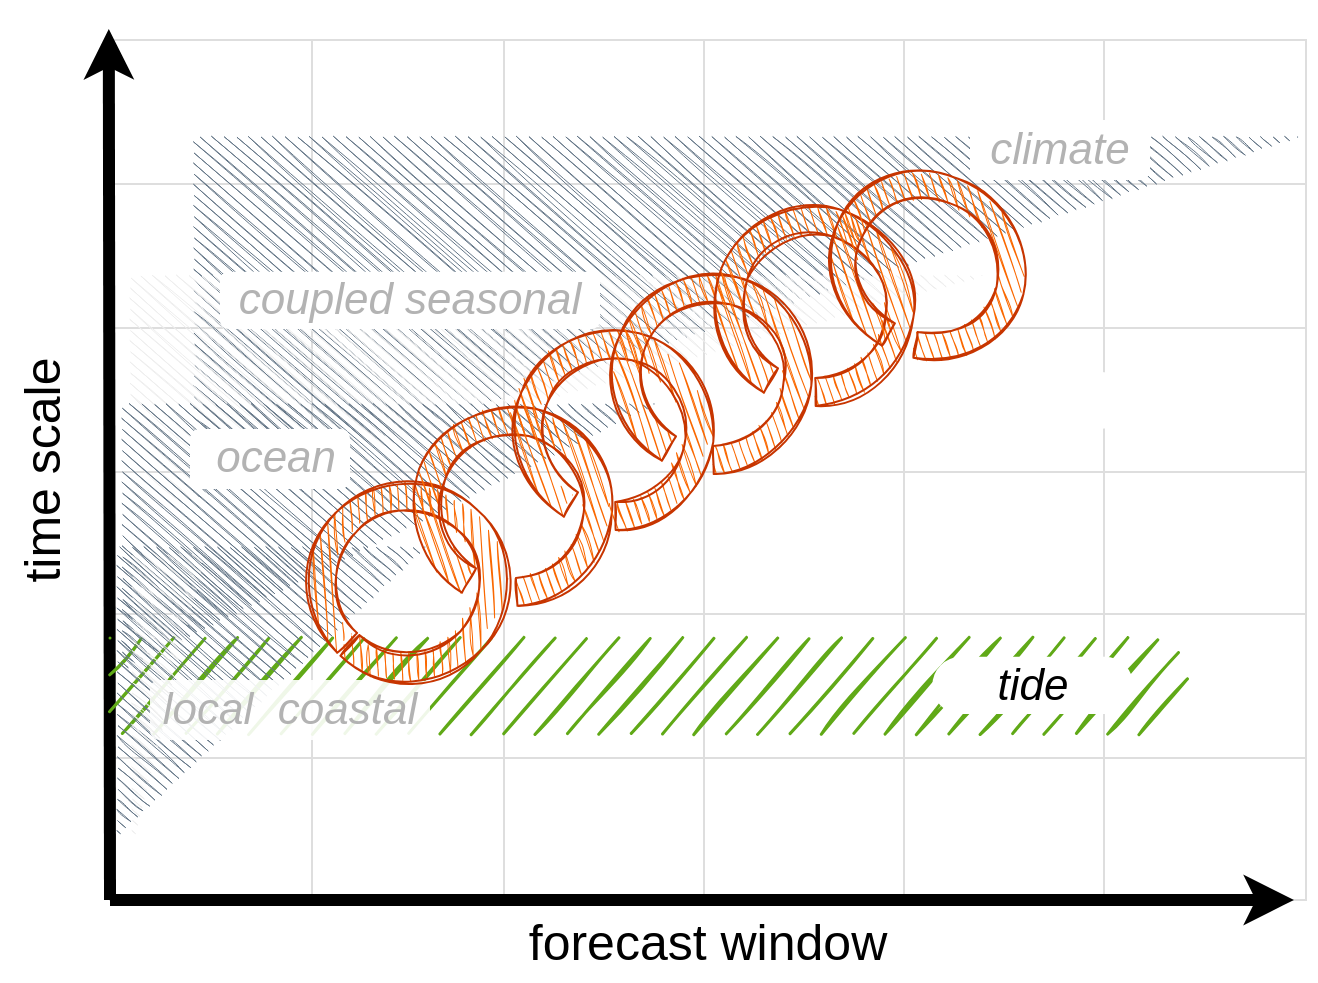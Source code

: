 <mxfile version="14.5.4" type="device"><diagram id="CAQSENRCfBzuByM92FGj" name="Page-1"><mxGraphModel dx="609" dy="758" grid="1" gridSize="10" guides="1" tooltips="1" connect="1" arrows="1" fold="1" page="1" pageScale="1" pageWidth="700" pageHeight="500" math="0" shadow="0"><root><mxCell id="0"/><mxCell id="1" parent="0"/><mxCell id="mOyNn-RpRxgnKOOAG1SQ-62" value="" style="group" parent="1" vertex="1" connectable="0"><mxGeometry x="710" y="30" width="653" height="470" as="geometry"/></mxCell><mxCell id="mOyNn-RpRxgnKOOAG1SQ-52" value="&lt;font style=&quot;font-size: 25px&quot;&gt;forecast window&lt;br&gt;&lt;/font&gt;" style="text;html=1;strokeColor=none;fillColor=none;align=center;verticalAlign=middle;whiteSpace=wrap;rounded=0;" parent="mOyNn-RpRxgnKOOAG1SQ-62" vertex="1"><mxGeometry x="229" y="430" width="250" height="40" as="geometry"/></mxCell><mxCell id="mOyNn-RpRxgnKOOAG1SQ-53" value="&lt;div style=&quot;font-size: 25px&quot;&gt;&lt;font style=&quot;font-size: 25px&quot;&gt;time scale&lt;/font&gt;&lt;/div&gt;" style="text;html=1;strokeColor=none;fillColor=none;align=center;verticalAlign=middle;whiteSpace=wrap;rounded=0;rotation=-90;" parent="mOyNn-RpRxgnKOOAG1SQ-62" vertex="1"><mxGeometry x="-105" y="195" width="250" height="40" as="geometry"/></mxCell><mxCell id="mOyNn-RpRxgnKOOAG1SQ-55" value="" style="group" parent="mOyNn-RpRxgnKOOAG1SQ-62" vertex="1" connectable="0"><mxGeometry x="115" y="147.5" width="215" height="175" as="geometry"/></mxCell><mxCell id="mOyNn-RpRxgnKOOAG1SQ-49" value="" style="verticalLabelPosition=bottom;verticalAlign=top;html=1;shape=mxgraph.basic.orthogonal_triangle;strokeColor=#666666;rotation=90;fillColor=#f5f5f5;fontColor=#333333;align=center;" parent="mOyNn-RpRxgnKOOAG1SQ-55" vertex="1"><mxGeometry x="20" y="-20" width="175" height="215" as="geometry"/></mxCell><mxCell id="mOyNn-RpRxgnKOOAG1SQ-54" value="&lt;div style=&quot;font-size: 20px&quot;&gt;&lt;font style=&quot;font-size: 20px&quot;&gt;mesoscale&lt;/font&gt;&lt;/div&gt;&lt;div style=&quot;font-size: 20px&quot;&gt;&lt;font style=&quot;font-size: 20px&quot;&gt;ocean&lt;/font&gt;&lt;/div&gt;" style="text;html=1;strokeColor=none;fillColor=none;align=center;verticalAlign=middle;whiteSpace=wrap;rounded=0;" parent="mOyNn-RpRxgnKOOAG1SQ-55" vertex="1"><mxGeometry x="15" y="30" width="110" height="40" as="geometry"/></mxCell><mxCell id="mOyNn-RpRxgnKOOAG1SQ-56" value="" style="group" parent="mOyNn-RpRxgnKOOAG1SQ-62" vertex="1" connectable="0"><mxGeometry x="145" y="40" width="315" height="180" as="geometry"/></mxCell><mxCell id="mOyNn-RpRxgnKOOAG1SQ-57" value="" style="verticalLabelPosition=bottom;verticalAlign=top;html=1;shape=mxgraph.basic.orthogonal_triangle;strokeColor=#666666;rotation=90;fillColor=#f5f5f5;fontColor=#333333;align=center;" parent="mOyNn-RpRxgnKOOAG1SQ-56" vertex="1"><mxGeometry x="29.302" y="-20.571" width="256.395" height="221.143" as="geometry"/></mxCell><mxCell id="mOyNn-RpRxgnKOOAG1SQ-58" value="&lt;div style=&quot;font-size: 20px&quot;&gt;&lt;font style=&quot;font-size: 20px&quot;&gt;mesoscale&lt;/font&gt;&lt;/div&gt;&lt;div style=&quot;font-size: 20px&quot;&gt;&lt;font style=&quot;font-size: 20px&quot;&gt;ocean&lt;/font&gt;&lt;/div&gt;" style="text;html=1;strokeColor=none;fillColor=none;align=center;verticalAlign=middle;whiteSpace=wrap;rounded=0;" parent="mOyNn-RpRxgnKOOAG1SQ-56" vertex="1"><mxGeometry x="21.977" y="30.857" width="161.163" height="41.143" as="geometry"/></mxCell><mxCell id="mOyNn-RpRxgnKOOAG1SQ-63" value="" style="group" parent="mOyNn-RpRxgnKOOAG1SQ-62" vertex="1" connectable="0"><mxGeometry x="55.0" width="598" height="430" as="geometry"/></mxCell><mxCell id="mOyNn-RpRxgnKOOAG1SQ-1" value="" style="shape=table;html=1;whiteSpace=wrap;startSize=0;container=1;collapsible=0;childLayout=tableLayout;strokeColor=#DEDEDE;" parent="mOyNn-RpRxgnKOOAG1SQ-63" vertex="1"><mxGeometry width="598" height="430" as="geometry"/></mxCell><mxCell id="mOyNn-RpRxgnKOOAG1SQ-2" value="" style="shape=partialRectangle;html=1;whiteSpace=wrap;collapsible=0;dropTarget=0;pointerEvents=0;fillColor=none;top=0;left=0;bottom=0;right=0;points=[[0,0.5],[1,0.5]];portConstraint=eastwest;" parent="mOyNn-RpRxgnKOOAG1SQ-1" vertex="1"><mxGeometry width="598" height="72" as="geometry"/></mxCell><mxCell id="mOyNn-RpRxgnKOOAG1SQ-3" value="" style="shape=partialRectangle;html=1;whiteSpace=wrap;connectable=0;fillColor=none;top=0;left=0;bottom=0;right=0;overflow=hidden;" parent="mOyNn-RpRxgnKOOAG1SQ-2" vertex="1"><mxGeometry width="101" height="72" as="geometry"/></mxCell><mxCell id="mOyNn-RpRxgnKOOAG1SQ-4" value="" style="shape=partialRectangle;html=1;whiteSpace=wrap;connectable=0;fillColor=none;top=0;left=0;bottom=0;right=0;overflow=hidden;" parent="mOyNn-RpRxgnKOOAG1SQ-2" vertex="1"><mxGeometry x="101" width="96" height="72" as="geometry"/></mxCell><mxCell id="mOyNn-RpRxgnKOOAG1SQ-14" style="shape=partialRectangle;html=1;whiteSpace=wrap;connectable=0;fillColor=none;top=0;left=0;bottom=0;right=0;overflow=hidden;" parent="mOyNn-RpRxgnKOOAG1SQ-2" vertex="1"><mxGeometry x="197" width="100" height="72" as="geometry"/></mxCell><mxCell id="mOyNn-RpRxgnKOOAG1SQ-5" value="" style="shape=partialRectangle;html=1;whiteSpace=wrap;connectable=0;fillColor=none;top=0;left=0;bottom=0;right=0;overflow=hidden;" parent="mOyNn-RpRxgnKOOAG1SQ-2" vertex="1"><mxGeometry x="297" width="100" height="72" as="geometry"/></mxCell><mxCell id="mOyNn-RpRxgnKOOAG1SQ-27" style="shape=partialRectangle;html=1;whiteSpace=wrap;connectable=0;fillColor=none;top=0;left=0;bottom=0;right=0;overflow=hidden;" parent="mOyNn-RpRxgnKOOAG1SQ-2" vertex="1"><mxGeometry x="397" width="100" height="72" as="geometry"/></mxCell><mxCell id="mOyNn-RpRxgnKOOAG1SQ-31" style="shape=partialRectangle;html=1;whiteSpace=wrap;connectable=0;fillColor=none;top=0;left=0;bottom=0;right=0;overflow=hidden;" parent="mOyNn-RpRxgnKOOAG1SQ-2" vertex="1"><mxGeometry x="497" width="101" height="72" as="geometry"/></mxCell><mxCell id="mOyNn-RpRxgnKOOAG1SQ-17" style="shape=partialRectangle;html=1;whiteSpace=wrap;collapsible=0;dropTarget=0;pointerEvents=0;fillColor=none;top=0;left=0;bottom=0;right=0;points=[[0,0.5],[1,0.5]];portConstraint=eastwest;" parent="mOyNn-RpRxgnKOOAG1SQ-1" vertex="1"><mxGeometry y="72" width="598" height="72" as="geometry"/></mxCell><mxCell id="mOyNn-RpRxgnKOOAG1SQ-18" style="shape=partialRectangle;html=1;whiteSpace=wrap;connectable=0;fillColor=none;top=0;left=0;bottom=0;right=0;overflow=hidden;" parent="mOyNn-RpRxgnKOOAG1SQ-17" vertex="1"><mxGeometry width="101" height="72" as="geometry"/></mxCell><mxCell id="mOyNn-RpRxgnKOOAG1SQ-19" style="shape=partialRectangle;html=1;whiteSpace=wrap;connectable=0;fillColor=none;top=0;left=0;bottom=0;right=0;overflow=hidden;" parent="mOyNn-RpRxgnKOOAG1SQ-17" vertex="1"><mxGeometry x="101" width="96" height="72" as="geometry"/></mxCell><mxCell id="mOyNn-RpRxgnKOOAG1SQ-20" style="shape=partialRectangle;html=1;whiteSpace=wrap;connectable=0;fillColor=none;top=0;left=0;bottom=0;right=0;overflow=hidden;" parent="mOyNn-RpRxgnKOOAG1SQ-17" vertex="1"><mxGeometry x="197" width="100" height="72" as="geometry"/></mxCell><mxCell id="mOyNn-RpRxgnKOOAG1SQ-21" style="shape=partialRectangle;html=1;whiteSpace=wrap;connectable=0;fillColor=none;top=0;left=0;bottom=0;right=0;overflow=hidden;" parent="mOyNn-RpRxgnKOOAG1SQ-17" vertex="1"><mxGeometry x="297" width="100" height="72" as="geometry"/></mxCell><mxCell id="mOyNn-RpRxgnKOOAG1SQ-28" style="shape=partialRectangle;html=1;whiteSpace=wrap;connectable=0;fillColor=none;top=0;left=0;bottom=0;right=0;overflow=hidden;" parent="mOyNn-RpRxgnKOOAG1SQ-17" vertex="1"><mxGeometry x="397" width="100" height="72" as="geometry"/></mxCell><mxCell id="mOyNn-RpRxgnKOOAG1SQ-32" style="shape=partialRectangle;html=1;whiteSpace=wrap;connectable=0;fillColor=none;top=0;left=0;bottom=0;right=0;overflow=hidden;" parent="mOyNn-RpRxgnKOOAG1SQ-17" vertex="1"><mxGeometry x="497" width="101" height="72" as="geometry"/></mxCell><mxCell id="mOyNn-RpRxgnKOOAG1SQ-6" value="" style="shape=partialRectangle;html=1;whiteSpace=wrap;collapsible=0;dropTarget=0;pointerEvents=0;fillColor=none;top=0;left=0;bottom=0;right=0;points=[[0,0.5],[1,0.5]];portConstraint=eastwest;" parent="mOyNn-RpRxgnKOOAG1SQ-1" vertex="1"><mxGeometry y="144" width="598" height="72" as="geometry"/></mxCell><mxCell id="mOyNn-RpRxgnKOOAG1SQ-7" value="" style="shape=partialRectangle;html=1;whiteSpace=wrap;connectable=0;fillColor=none;top=0;left=0;bottom=0;right=0;overflow=hidden;" parent="mOyNn-RpRxgnKOOAG1SQ-6" vertex="1"><mxGeometry width="101" height="72" as="geometry"/></mxCell><mxCell id="mOyNn-RpRxgnKOOAG1SQ-8" value="" style="shape=partialRectangle;html=1;whiteSpace=wrap;connectable=0;fillColor=none;top=0;left=0;bottom=0;right=0;overflow=hidden;" parent="mOyNn-RpRxgnKOOAG1SQ-6" vertex="1"><mxGeometry x="101" width="96" height="72" as="geometry"/></mxCell><mxCell id="mOyNn-RpRxgnKOOAG1SQ-15" style="shape=partialRectangle;html=1;whiteSpace=wrap;connectable=0;fillColor=none;top=0;left=0;bottom=0;right=0;overflow=hidden;" parent="mOyNn-RpRxgnKOOAG1SQ-6" vertex="1"><mxGeometry x="197" width="100" height="72" as="geometry"/></mxCell><mxCell id="mOyNn-RpRxgnKOOAG1SQ-9" value="" style="shape=partialRectangle;html=1;whiteSpace=wrap;connectable=0;fillColor=none;top=0;left=0;bottom=0;right=0;overflow=hidden;" parent="mOyNn-RpRxgnKOOAG1SQ-6" vertex="1"><mxGeometry x="297" width="100" height="72" as="geometry"/></mxCell><mxCell id="mOyNn-RpRxgnKOOAG1SQ-29" style="shape=partialRectangle;html=1;whiteSpace=wrap;connectable=0;fillColor=none;top=0;left=0;bottom=0;right=0;overflow=hidden;" parent="mOyNn-RpRxgnKOOAG1SQ-6" vertex="1"><mxGeometry x="397" width="100" height="72" as="geometry"/></mxCell><mxCell id="mOyNn-RpRxgnKOOAG1SQ-33" style="shape=partialRectangle;html=1;whiteSpace=wrap;connectable=0;fillColor=none;top=0;left=0;bottom=0;right=0;overflow=hidden;" parent="mOyNn-RpRxgnKOOAG1SQ-6" vertex="1"><mxGeometry x="497" width="101" height="72" as="geometry"/></mxCell><mxCell id="mOyNn-RpRxgnKOOAG1SQ-22" style="shape=partialRectangle;html=1;whiteSpace=wrap;collapsible=0;dropTarget=0;pointerEvents=0;fillColor=none;top=0;left=0;bottom=0;right=0;points=[[0,0.5],[1,0.5]];portConstraint=eastwest;" parent="mOyNn-RpRxgnKOOAG1SQ-1" vertex="1"><mxGeometry y="216" width="598" height="71" as="geometry"/></mxCell><mxCell id="mOyNn-RpRxgnKOOAG1SQ-23" style="shape=partialRectangle;html=1;whiteSpace=wrap;connectable=0;fillColor=none;top=0;left=0;bottom=0;right=0;overflow=hidden;" parent="mOyNn-RpRxgnKOOAG1SQ-22" vertex="1"><mxGeometry width="101" height="71" as="geometry"/></mxCell><mxCell id="mOyNn-RpRxgnKOOAG1SQ-24" style="shape=partialRectangle;html=1;whiteSpace=wrap;connectable=0;fillColor=none;top=0;left=0;bottom=0;right=0;overflow=hidden;" parent="mOyNn-RpRxgnKOOAG1SQ-22" vertex="1"><mxGeometry x="101" width="96" height="71" as="geometry"/></mxCell><mxCell id="mOyNn-RpRxgnKOOAG1SQ-25" style="shape=partialRectangle;html=1;whiteSpace=wrap;connectable=0;fillColor=none;top=0;left=0;bottom=0;right=0;overflow=hidden;" parent="mOyNn-RpRxgnKOOAG1SQ-22" vertex="1"><mxGeometry x="197" width="100" height="71" as="geometry"/></mxCell><mxCell id="mOyNn-RpRxgnKOOAG1SQ-26" style="shape=partialRectangle;html=1;whiteSpace=wrap;connectable=0;fillColor=none;top=0;left=0;bottom=0;right=0;overflow=hidden;" parent="mOyNn-RpRxgnKOOAG1SQ-22" vertex="1"><mxGeometry x="297" width="100" height="71" as="geometry"/></mxCell><mxCell id="mOyNn-RpRxgnKOOAG1SQ-30" style="shape=partialRectangle;html=1;whiteSpace=wrap;connectable=0;fillColor=none;top=0;left=0;bottom=0;right=0;overflow=hidden;" parent="mOyNn-RpRxgnKOOAG1SQ-22" vertex="1"><mxGeometry x="397" width="100" height="71" as="geometry"/></mxCell><mxCell id="mOyNn-RpRxgnKOOAG1SQ-34" style="shape=partialRectangle;html=1;whiteSpace=wrap;connectable=0;fillColor=none;top=0;left=0;bottom=0;right=0;overflow=hidden;" parent="mOyNn-RpRxgnKOOAG1SQ-22" vertex="1"><mxGeometry x="497" width="101" height="71" as="geometry"/></mxCell><mxCell id="mOyNn-RpRxgnKOOAG1SQ-35" style="shape=partialRectangle;html=1;whiteSpace=wrap;collapsible=0;dropTarget=0;pointerEvents=0;fillColor=none;top=0;left=0;bottom=0;right=0;points=[[0,0.5],[1,0.5]];portConstraint=eastwest;" parent="mOyNn-RpRxgnKOOAG1SQ-1" vertex="1"><mxGeometry y="287" width="598" height="72" as="geometry"/></mxCell><mxCell id="mOyNn-RpRxgnKOOAG1SQ-36" style="shape=partialRectangle;html=1;whiteSpace=wrap;connectable=0;fillColor=none;top=0;left=0;bottom=0;right=0;overflow=hidden;" parent="mOyNn-RpRxgnKOOAG1SQ-35" vertex="1"><mxGeometry width="101" height="72" as="geometry"/></mxCell><mxCell id="mOyNn-RpRxgnKOOAG1SQ-37" style="shape=partialRectangle;html=1;whiteSpace=wrap;connectable=0;fillColor=none;top=0;left=0;bottom=0;right=0;overflow=hidden;" parent="mOyNn-RpRxgnKOOAG1SQ-35" vertex="1"><mxGeometry x="101" width="96" height="72" as="geometry"/></mxCell><mxCell id="mOyNn-RpRxgnKOOAG1SQ-38" style="shape=partialRectangle;html=1;whiteSpace=wrap;connectable=0;fillColor=none;top=0;left=0;bottom=0;right=0;overflow=hidden;" parent="mOyNn-RpRxgnKOOAG1SQ-35" vertex="1"><mxGeometry x="197" width="100" height="72" as="geometry"/></mxCell><mxCell id="mOyNn-RpRxgnKOOAG1SQ-39" style="shape=partialRectangle;html=1;whiteSpace=wrap;connectable=0;fillColor=none;top=0;left=0;bottom=0;right=0;overflow=hidden;" parent="mOyNn-RpRxgnKOOAG1SQ-35" vertex="1"><mxGeometry x="297" width="100" height="72" as="geometry"/></mxCell><mxCell id="mOyNn-RpRxgnKOOAG1SQ-40" style="shape=partialRectangle;html=1;whiteSpace=wrap;connectable=0;fillColor=none;top=0;left=0;bottom=0;right=0;overflow=hidden;" parent="mOyNn-RpRxgnKOOAG1SQ-35" vertex="1"><mxGeometry x="397" width="100" height="72" as="geometry"/></mxCell><mxCell id="mOyNn-RpRxgnKOOAG1SQ-41" style="shape=partialRectangle;html=1;whiteSpace=wrap;connectable=0;fillColor=none;top=0;left=0;bottom=0;right=0;overflow=hidden;" parent="mOyNn-RpRxgnKOOAG1SQ-35" vertex="1"><mxGeometry x="497" width="101" height="72" as="geometry"/></mxCell><mxCell id="mOyNn-RpRxgnKOOAG1SQ-42" style="shape=partialRectangle;html=1;whiteSpace=wrap;collapsible=0;dropTarget=0;pointerEvents=0;fillColor=none;top=0;left=0;bottom=0;right=0;points=[[0,0.5],[1,0.5]];portConstraint=eastwest;" parent="mOyNn-RpRxgnKOOAG1SQ-1" vertex="1"><mxGeometry y="359" width="598" height="71" as="geometry"/></mxCell><mxCell id="mOyNn-RpRxgnKOOAG1SQ-43" style="shape=partialRectangle;html=1;whiteSpace=wrap;connectable=0;fillColor=none;top=0;left=0;bottom=0;right=0;overflow=hidden;" parent="mOyNn-RpRxgnKOOAG1SQ-42" vertex="1"><mxGeometry width="101" height="71" as="geometry"/></mxCell><mxCell id="mOyNn-RpRxgnKOOAG1SQ-44" style="shape=partialRectangle;html=1;whiteSpace=wrap;connectable=0;fillColor=none;top=0;left=0;bottom=0;right=0;overflow=hidden;" parent="mOyNn-RpRxgnKOOAG1SQ-42" vertex="1"><mxGeometry x="101" width="96" height="71" as="geometry"/></mxCell><mxCell id="mOyNn-RpRxgnKOOAG1SQ-45" style="shape=partialRectangle;html=1;whiteSpace=wrap;connectable=0;fillColor=none;top=0;left=0;bottom=0;right=0;overflow=hidden;" parent="mOyNn-RpRxgnKOOAG1SQ-42" vertex="1"><mxGeometry x="197" width="100" height="71" as="geometry"/></mxCell><mxCell id="mOyNn-RpRxgnKOOAG1SQ-46" style="shape=partialRectangle;html=1;whiteSpace=wrap;connectable=0;fillColor=none;top=0;left=0;bottom=0;right=0;overflow=hidden;" parent="mOyNn-RpRxgnKOOAG1SQ-42" vertex="1"><mxGeometry x="297" width="100" height="71" as="geometry"/></mxCell><mxCell id="mOyNn-RpRxgnKOOAG1SQ-47" style="shape=partialRectangle;html=1;whiteSpace=wrap;connectable=0;fillColor=none;top=0;left=0;bottom=0;right=0;overflow=hidden;" parent="mOyNn-RpRxgnKOOAG1SQ-42" vertex="1"><mxGeometry x="397" width="100" height="71" as="geometry"/></mxCell><mxCell id="mOyNn-RpRxgnKOOAG1SQ-48" style="shape=partialRectangle;html=1;whiteSpace=wrap;connectable=0;fillColor=none;top=0;left=0;bottom=0;right=0;overflow=hidden;" parent="mOyNn-RpRxgnKOOAG1SQ-42" vertex="1"><mxGeometry x="497" width="101" height="71" as="geometry"/></mxCell><mxCell id="mOyNn-RpRxgnKOOAG1SQ-50" value="" style="endArrow=classic;html=1;exitX=0;exitY=1;exitDx=0;exitDy=0;exitPerimeter=0;entryX=-0.001;entryY=-0.076;entryDx=0;entryDy=0;entryPerimeter=0;strokeWidth=6;" parent="mOyNn-RpRxgnKOOAG1SQ-1" source="mOyNn-RpRxgnKOOAG1SQ-42" target="mOyNn-RpRxgnKOOAG1SQ-2" edge="1"><mxGeometry width="50" height="50" relative="1" as="geometry"><mxPoint x="310" y="270" as="sourcePoint"/><mxPoint x="360" y="220" as="targetPoint"/></mxGeometry></mxCell><mxCell id="mOyNn-RpRxgnKOOAG1SQ-51" value="" style="endArrow=classic;html=1;strokeWidth=6;" parent="mOyNn-RpRxgnKOOAG1SQ-63" edge="1"><mxGeometry width="50" height="50" relative="1" as="geometry"><mxPoint y="430" as="sourcePoint"/><mxPoint x="592" y="430" as="targetPoint"/></mxGeometry></mxCell><mxCell id="mOyNn-RpRxgnKOOAG1SQ-94" value="" style="group" parent="mOyNn-RpRxgnKOOAG1SQ-63" vertex="1" connectable="0"><mxGeometry y="40" width="570" height="367.3" as="geometry"/></mxCell><mxCell id="mOyNn-RpRxgnKOOAG1SQ-81" value="" style="verticalLabelPosition=bottom;verticalAlign=top;html=1;shape=mxgraph.basic.orthogonal_triangle;rotation=90;fillColor=#647687;align=center;shadow=0;sketch=1;fontColor=#ffffff;strokeColor=none;" parent="mOyNn-RpRxgnKOOAG1SQ-94" vertex="1"><mxGeometry x="227.91" y="-177.075" width="180.298" height="551.48" as="geometry"/></mxCell><mxCell id="mOyNn-RpRxgnKOOAG1SQ-86" value="" style="shape=delay;whiteSpace=wrap;html=1;rounded=0;shadow=0;glass=0;dashed=1;labelBackgroundColor=none;sketch=1;strokeWidth=3;fontSize=20;fillColor=#60a917;fontColor=#ffffff;strokeColor=none;" parent="mOyNn-RpRxgnKOOAG1SQ-94" vertex="1"><mxGeometry y="258.995" width="539.076" height="47.45" as="geometry"/></mxCell><mxCell id="mOyNn-RpRxgnKOOAG1SQ-82" value="&lt;font style=&quot;font-size: 22px&quot; color=&quot;#B3B3B3&quot;&gt;climate&lt;/font&gt;" style="text;html=1;strokeColor=none;align=center;verticalAlign=middle;whiteSpace=wrap;rounded=1;fontSize=22;fontStyle=2;fillColor=#ffffff;fontColor=#DEDEDE;" parent="mOyNn-RpRxgnKOOAG1SQ-94" vertex="1"><mxGeometry x="430" width="90" height="30" as="geometry"/></mxCell><mxCell id="mOyNn-RpRxgnKOOAG1SQ-60" value="" style="verticalLabelPosition=bottom;verticalAlign=top;html=1;shape=mxgraph.basic.orthogonal_triangle;rotation=90;align=center;sketch=1;dashed=1;strokeWidth=1;fillColor=#647687;fontColor=#ffffff;strokeColor=none;" parent="mOyNn-RpRxgnKOOAG1SQ-94" vertex="1"><mxGeometry x="9.137" y="208.675" width="143.431" height="153.57" as="geometry"/></mxCell><mxCell id="mOyNn-RpRxgnKOOAG1SQ-61" value="&lt;font style=&quot;font-size: 22px&quot; color=&quot;#B3B3B3&quot;&gt;local&amp;nbsp; coastal&lt;/font&gt;" style="text;html=1;strokeColor=none;align=center;verticalAlign=middle;whiteSpace=wrap;rounded=1;fontSize=22;fontStyle=2;fillColor=#ffffff;opacity=90;fontColor=#DEDEDE;" parent="mOyNn-RpRxgnKOOAG1SQ-94" vertex="1"><mxGeometry x="20" y="280" width="140" height="30" as="geometry"/></mxCell><mxCell id="mOyNn-RpRxgnKOOAG1SQ-78" value="" style="verticalLabelPosition=bottom;verticalAlign=top;html=1;shape=mxgraph.basic.orthogonal_triangle;rotation=90;fillColor=#eeeeee;align=center;sketch=1;strokeWidth=1;dashed=1;strokeColor=none;" parent="mOyNn-RpRxgnKOOAG1SQ-94" vertex="1"><mxGeometry x="163.45" y="-74.315" width="120.351" height="424.82" as="geometry"/></mxCell><mxCell id="mOyNn-RpRxgnKOOAG1SQ-79" value="&lt;font style=&quot;font-size: 22px&quot; color=&quot;#B3B3B3&quot;&gt;coupled seasonal&lt;/font&gt;" style="text;html=1;strokeColor=none;align=center;verticalAlign=middle;whiteSpace=wrap;rounded=1;fontSize=22;fontStyle=2;fillColor=#ffffff;fontColor=#DEDEDE;" parent="mOyNn-RpRxgnKOOAG1SQ-94" vertex="1"><mxGeometry x="55" y="75.88" width="190" height="28.57" as="geometry"/></mxCell><mxCell id="mOyNn-RpRxgnKOOAG1SQ-74" value="" style="verticalLabelPosition=bottom;verticalAlign=top;html=1;shape=mxgraph.basic.orthogonal_triangle;rotation=90;fillColor=#647687;align=center;sketch=1;dashed=1;fontColor=#ffffff;strokeColor=none;" parent="mOyNn-RpRxgnKOOAG1SQ-94" vertex="1"><mxGeometry x="74.383" y="75.885" width="131.535" height="264.15" as="geometry"/></mxCell><mxCell id="mOyNn-RpRxgnKOOAG1SQ-84" value="" style="verticalLabelPosition=bottom;verticalAlign=top;html=1;shape=mxgraph.basic.orthogonal_triangle;rotation=90;fillColor=#eeeeee;align=center;sketch=1;dashed=1;strokeColor=none;strokeWidth=1;" parent="mOyNn-RpRxgnKOOAG1SQ-94" vertex="1"><mxGeometry x="-42.258" y="271.175" width="143.431" height="35.27" as="geometry"/></mxCell><mxCell id="mOyNn-RpRxgnKOOAG1SQ-92" value="" style="text;html=1;strokeColor=none;align=center;verticalAlign=middle;whiteSpace=wrap;rounded=1;fontSize=22;fontStyle=2;fillColor=#ffffff;arcSize=50;" parent="mOyNn-RpRxgnKOOAG1SQ-94" vertex="1"><mxGeometry x="408.209" y="125.905" width="100.506" height="28.57" as="geometry"/></mxCell><mxCell id="mOyNn-RpRxgnKOOAG1SQ-75" value="&lt;div style=&quot;font-size: 22px&quot;&gt;&lt;font style=&quot;font-size: 22px&quot; color=&quot;#B3B3B3&quot;&gt;&amp;nbsp;ocean&lt;/font&gt;&lt;/div&gt;" style="text;html=1;strokeColor=none;align=center;verticalAlign=middle;whiteSpace=wrap;rounded=1;labelBorderColor=none;labelBackgroundColor=none;fontSize=22;fontStyle=2;fillColor=#ffffff;fontColor=#DEDEDE;" parent="mOyNn-RpRxgnKOOAG1SQ-94" vertex="1"><mxGeometry x="40" y="154.48" width="80" height="30" as="geometry"/></mxCell><mxCell id="mOyNn-RpRxgnKOOAG1SQ-93" value="tide" style="text;html=1;strokeColor=none;align=center;verticalAlign=middle;whiteSpace=wrap;rounded=1;fontSize=22;fontStyle=2;fillColor=#ffffff;arcSize=50;" parent="mOyNn-RpRxgnKOOAG1SQ-94" vertex="1"><mxGeometry x="411.16" y="268.435" width="100.506" height="28.57" as="geometry"/></mxCell><mxCell id="Gw0hOfCG9jwnrnD3lRGr-1" value="" style="group;rotation=15;" vertex="1" connectable="0" parent="mOyNn-RpRxgnKOOAG1SQ-63"><mxGeometry x="104.999" y="20.003" width="350" height="349.539" as="geometry"/></mxCell><mxCell id="Gw0hOfCG9jwnrnD3lRGr-2" value="" style="verticalLabelPosition=bottom;verticalAlign=top;html=1;shape=mxgraph.basic.partConcEllipse;startAngle=0.25;endAngle=0.243;arcWidth=0.28;rotation=135;fillColor=#fa6800;strokeColor=#C73500;fontColor=#ffffff;sketch=1;strokeWidth=1;perimeterSpacing=0;" vertex="1" parent="Gw0hOfCG9jwnrnD3lRGr-1"><mxGeometry x="-6" y="201" width="100" height="100" as="geometry"/></mxCell><mxCell id="Gw0hOfCG9jwnrnD3lRGr-3" value="" style="verticalLabelPosition=bottom;verticalAlign=top;html=1;shape=mxgraph.basic.partConcEllipse;startAngle=0.25;endAngle=0.158;arcWidth=0.28;rotation=120;fillColor=#fa6800;strokeColor=#C73500;fontColor=#ffffff;sketch=1;strokeWidth=1;perimeterSpacing=0;" vertex="1" parent="Gw0hOfCG9jwnrnD3lRGr-1"><mxGeometry x="46" y="163" width="100" height="100" as="geometry"/></mxCell><mxCell id="Gw0hOfCG9jwnrnD3lRGr-4" value="" style="verticalLabelPosition=bottom;verticalAlign=top;html=1;shape=mxgraph.basic.partConcEllipse;startAngle=0.25;endAngle=0.164;arcWidth=0.28;rotation=120;fillColor=#fa6800;strokeColor=#C73500;fontColor=#ffffff;sketch=1;strokeWidth=1;perimeterSpacing=0;" vertex="1" parent="Gw0hOfCG9jwnrnD3lRGr-1"><mxGeometry x="97" y="125" width="100" height="100" as="geometry"/></mxCell><mxCell id="Gw0hOfCG9jwnrnD3lRGr-5" value="" style="verticalLabelPosition=bottom;verticalAlign=top;html=1;shape=mxgraph.basic.partConcEllipse;startAngle=0.25;endAngle=0.164;arcWidth=0.28;rotation=120;fillColor=#fa6800;strokeColor=#C73500;fontColor=#ffffff;sketch=1;strokeWidth=1;perimeterSpacing=0;" vertex="1" parent="Gw0hOfCG9jwnrnD3lRGr-1"><mxGeometry x="146" y="97" width="100" height="100" as="geometry"/></mxCell><mxCell id="Gw0hOfCG9jwnrnD3lRGr-6" value="" style="verticalLabelPosition=bottom;verticalAlign=top;html=1;shape=mxgraph.basic.partConcEllipse;startAngle=0.25;endAngle=0.164;arcWidth=0.28;rotation=120;fillColor=#fa6800;strokeColor=#C73500;fontColor=#ffffff;sketch=1;strokeWidth=1;perimeterSpacing=0;" vertex="1" parent="Gw0hOfCG9jwnrnD3lRGr-1"><mxGeometry x="197" y="63" width="100" height="100" as="geometry"/></mxCell><mxCell id="Gw0hOfCG9jwnrnD3lRGr-7" value="" style="verticalLabelPosition=bottom;verticalAlign=top;html=1;shape=mxgraph.basic.partConcEllipse;startAngle=0.25;endAngle=0.196;arcWidth=0.28;rotation=120;fillColor=#fa6800;strokeColor=#C73500;fontColor=#ffffff;sketch=1;strokeWidth=1;perimeterSpacing=0;" vertex="1" parent="Gw0hOfCG9jwnrnD3lRGr-1"><mxGeometry x="258" y="43" width="92" height="100" as="geometry"/></mxCell></root></mxGraphModel></diagram></mxfile>